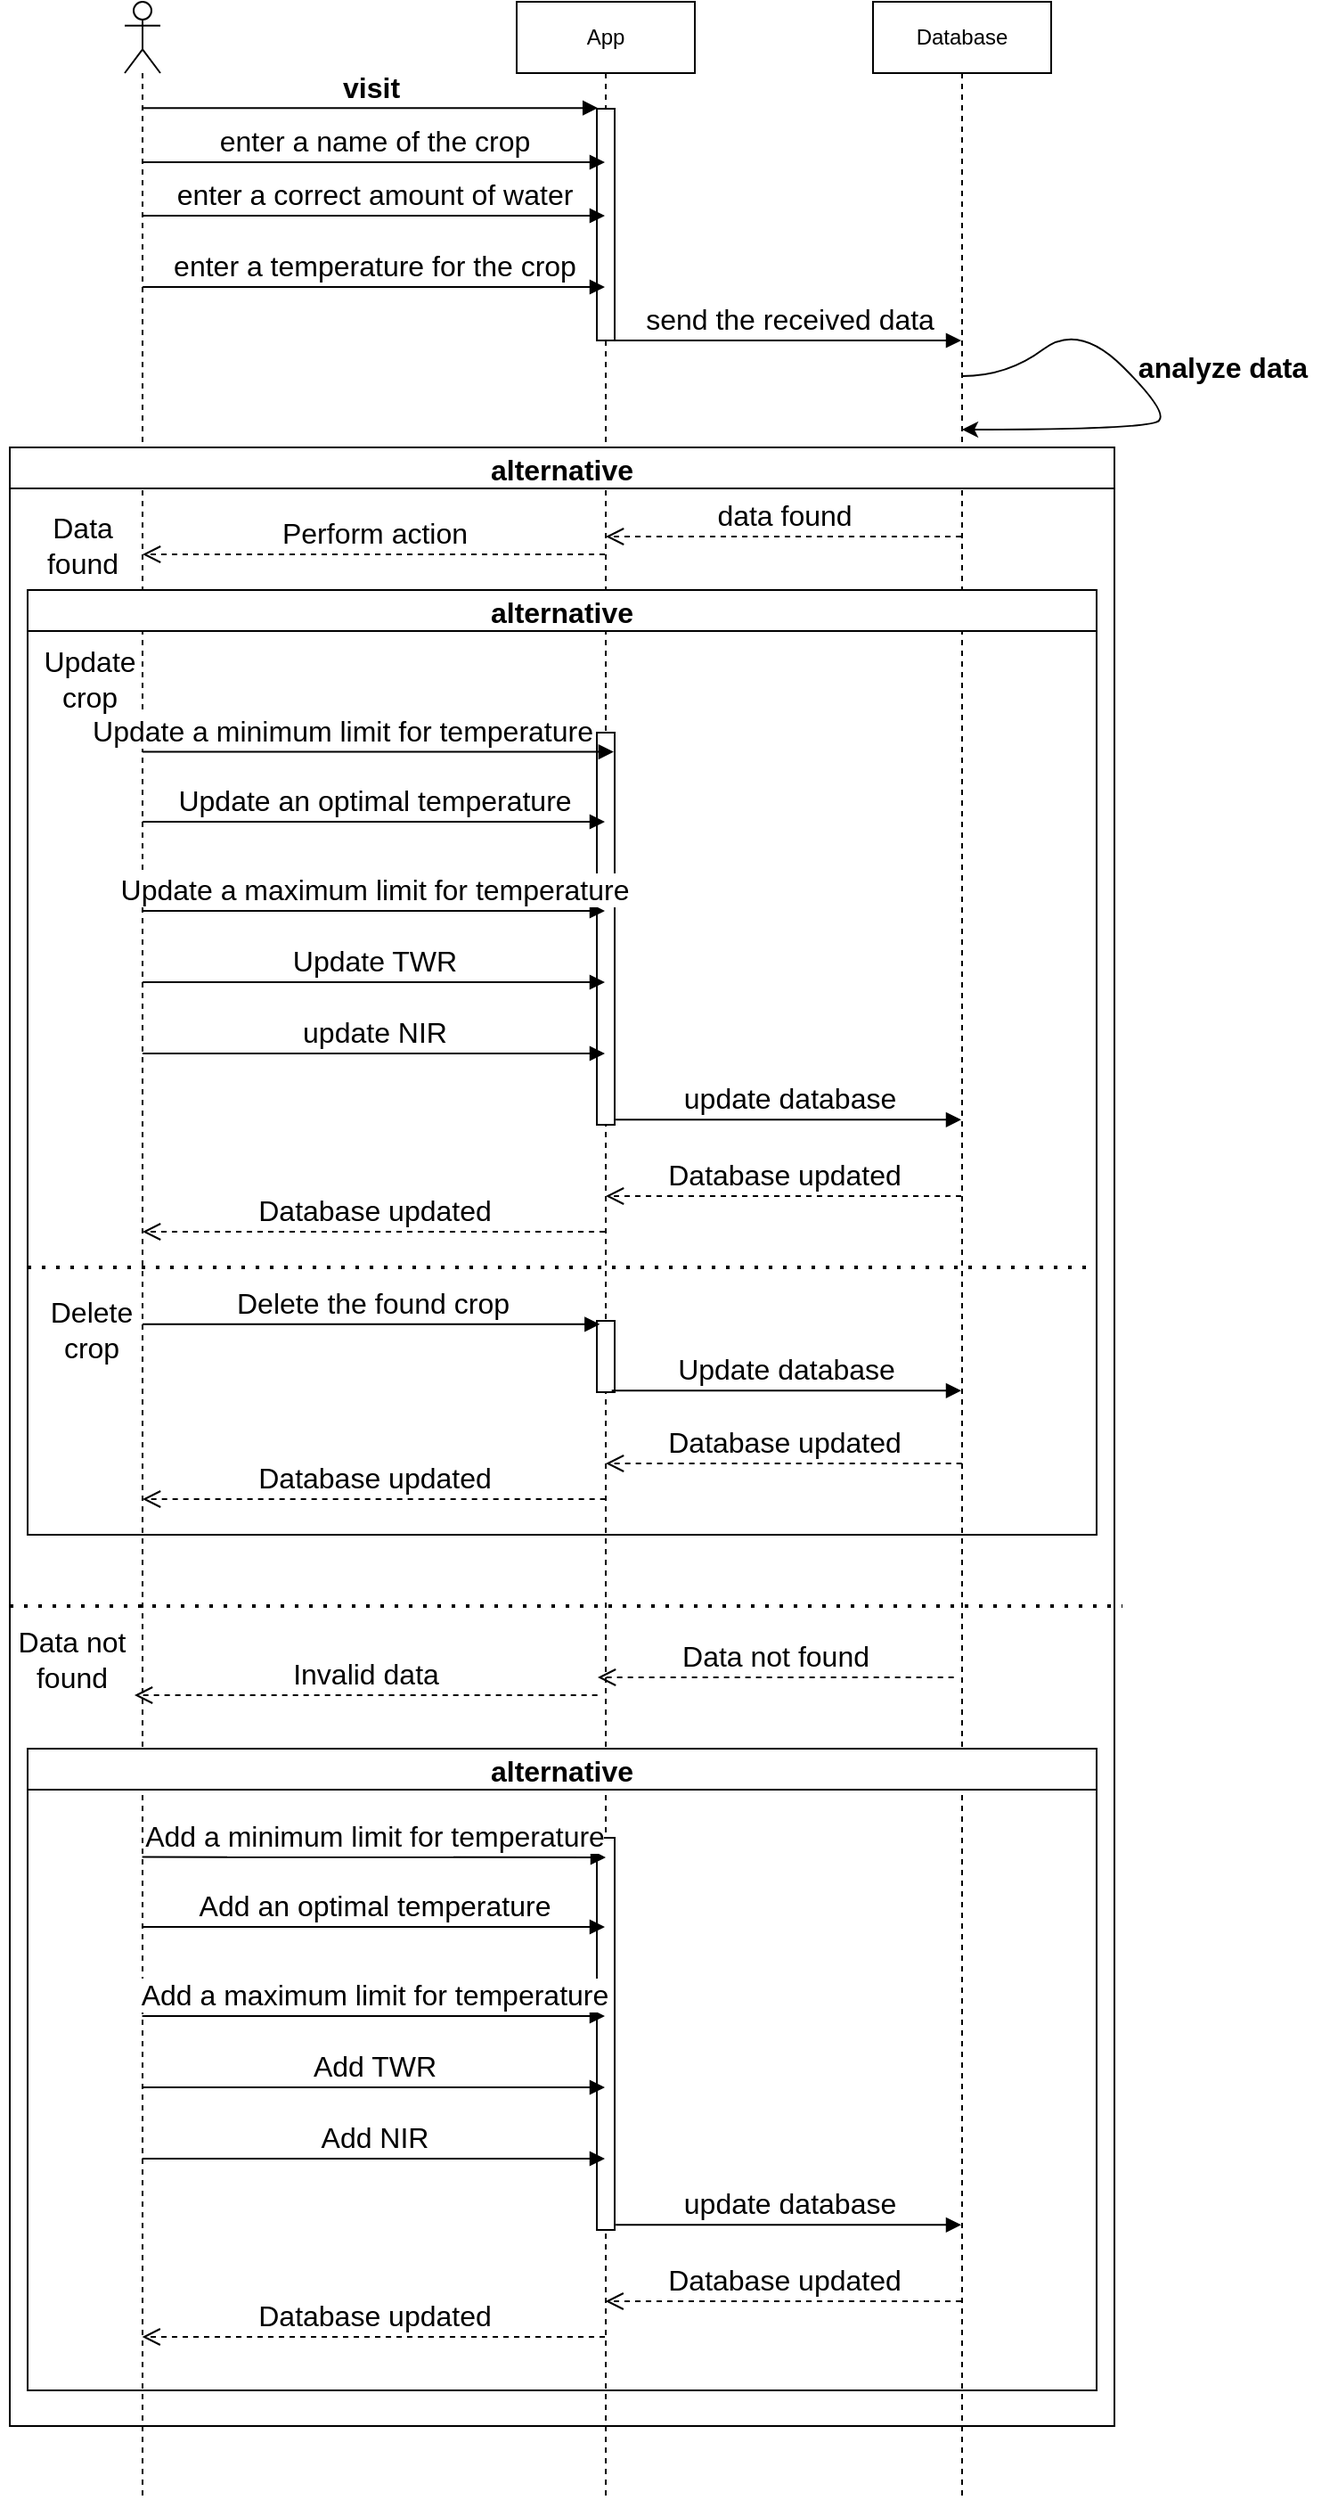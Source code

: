 <mxfile version="20.3.0" type="device"><diagram id="PrUrs9yTSPipev707Or2" name="Page-1"><mxGraphModel dx="2583" dy="1562" grid="1" gridSize="10" guides="1" tooltips="1" connect="1" arrows="1" fold="1" page="1" pageScale="1" pageWidth="850" pageHeight="1100" math="0" shadow="0"><root><mxCell id="0"/><mxCell id="1" parent="0"/><mxCell id="tI7hzi3cs_flbngN8jro-1" value="" style="shape=umlLifeline;participant=umlActor;perimeter=lifelinePerimeter;whiteSpace=wrap;html=1;container=1;collapsible=0;recursiveResize=0;verticalAlign=top;spacingTop=36;outlineConnect=0;" vertex="1" parent="1"><mxGeometry x="160" y="70" width="20" height="1400" as="geometry"/></mxCell><mxCell id="tI7hzi3cs_flbngN8jro-2" value="App" style="shape=umlLifeline;perimeter=lifelinePerimeter;whiteSpace=wrap;html=1;container=1;collapsible=0;recursiveResize=0;outlineConnect=0;" vertex="1" parent="1"><mxGeometry x="380" y="70" width="100" height="1400" as="geometry"/></mxCell><mxCell id="tI7hzi3cs_flbngN8jro-4" value="" style="html=1;points=[];perimeter=orthogonalPerimeter;" vertex="1" parent="tI7hzi3cs_flbngN8jro-2"><mxGeometry x="45" y="60" width="10" height="130" as="geometry"/></mxCell><mxCell id="tI7hzi3cs_flbngN8jro-3" value="Database" style="shape=umlLifeline;perimeter=lifelinePerimeter;whiteSpace=wrap;html=1;container=1;collapsible=0;recursiveResize=0;outlineConnect=0;" vertex="1" parent="1"><mxGeometry x="580" y="70" width="100" height="1400" as="geometry"/></mxCell><mxCell id="tI7hzi3cs_flbngN8jro-5" value="&lt;span style=&quot;font-size: 16px;&quot;&gt;&lt;b&gt;visit&lt;/b&gt;&lt;/span&gt;" style="html=1;verticalAlign=bottom;endArrow=block;rounded=0;entryX=0.06;entryY=-0.003;entryDx=0;entryDy=0;entryPerimeter=0;" edge="1" parent="1" source="tI7hzi3cs_flbngN8jro-1" target="tI7hzi3cs_flbngN8jro-4"><mxGeometry width="80" relative="1" as="geometry"><mxPoint x="230" y="150" as="sourcePoint"/><mxPoint x="310" y="150" as="targetPoint"/></mxGeometry></mxCell><mxCell id="tI7hzi3cs_flbngN8jro-6" value="enter a name of the crop" style="html=1;verticalAlign=bottom;endArrow=block;rounded=0;strokeWidth=1;fontSize=16;" edge="1" parent="1" source="tI7hzi3cs_flbngN8jro-1" target="tI7hzi3cs_flbngN8jro-2"><mxGeometry width="80" relative="1" as="geometry"><mxPoint x="240" y="180" as="sourcePoint"/><mxPoint x="400" y="160" as="targetPoint"/><Array as="points"><mxPoint x="260" y="160"/></Array></mxGeometry></mxCell><mxCell id="tI7hzi3cs_flbngN8jro-7" value="enter a correct amount of water" style="html=1;verticalAlign=bottom;endArrow=block;rounded=0;strokeWidth=1;fontSize=16;" edge="1" parent="1" target="tI7hzi3cs_flbngN8jro-2"><mxGeometry width="80" relative="1" as="geometry"><mxPoint x="170.0" y="190" as="sourcePoint"/><mxPoint x="399.69" y="190" as="targetPoint"/><Array as="points"><mxPoint x="260.19" y="190"/></Array></mxGeometry></mxCell><mxCell id="tI7hzi3cs_flbngN8jro-8" value="enter a temperature for the crop" style="html=1;verticalAlign=bottom;endArrow=block;rounded=0;strokeWidth=1;fontSize=16;" edge="1" parent="1" target="tI7hzi3cs_flbngN8jro-2"><mxGeometry width="80" relative="1" as="geometry"><mxPoint x="170.0" y="230" as="sourcePoint"/><mxPoint x="399.69" y="230" as="targetPoint"/><Array as="points"><mxPoint x="260.19" y="230"/></Array></mxGeometry></mxCell><mxCell id="tI7hzi3cs_flbngN8jro-9" value="send the received data" style="html=1;verticalAlign=bottom;endArrow=block;rounded=0;strokeWidth=1;fontSize=16;" edge="1" parent="1" source="tI7hzi3cs_flbngN8jro-4" target="tI7hzi3cs_flbngN8jro-3"><mxGeometry width="80" relative="1" as="geometry"><mxPoint x="460" y="250" as="sourcePoint"/><mxPoint x="540" y="250" as="targetPoint"/><Array as="points"><mxPoint x="510" y="260"/></Array></mxGeometry></mxCell><mxCell id="tI7hzi3cs_flbngN8jro-10" value="alternative" style="swimlane;fontSize=16;" vertex="1" parent="1"><mxGeometry x="95.5" y="320" width="620" height="1110" as="geometry"/></mxCell><mxCell id="tI7hzi3cs_flbngN8jro-15" value="Data&lt;br&gt;found" style="text;html=1;align=center;verticalAlign=middle;resizable=0;points=[];autosize=1;strokeColor=none;fillColor=none;fontSize=16;" vertex="1" parent="tI7hzi3cs_flbngN8jro-10"><mxGeometry x="10" y="30" width="60" height="50" as="geometry"/></mxCell><mxCell id="tI7hzi3cs_flbngN8jro-18" value="alternative" style="swimlane;fontSize=16;" vertex="1" parent="tI7hzi3cs_flbngN8jro-10"><mxGeometry x="10" y="80" width="600" height="530" as="geometry"/></mxCell><mxCell id="tI7hzi3cs_flbngN8jro-29" value="Delete&lt;br&gt;crop" style="text;html=1;align=center;verticalAlign=middle;resizable=0;points=[];autosize=1;strokeColor=none;fillColor=none;fontSize=16;" vertex="1" parent="tI7hzi3cs_flbngN8jro-18"><mxGeometry y="390" width="70" height="50" as="geometry"/></mxCell><mxCell id="tI7hzi3cs_flbngN8jro-28" value="" style="endArrow=none;dashed=1;html=1;dashPattern=1 3;strokeWidth=2;rounded=0;fontSize=16;elbow=vertical;" edge="1" parent="tI7hzi3cs_flbngN8jro-18"><mxGeometry width="50" height="50" relative="1" as="geometry"><mxPoint y="380" as="sourcePoint"/><mxPoint x="600" y="380" as="targetPoint"/></mxGeometry></mxCell><mxCell id="tI7hzi3cs_flbngN8jro-31" value="" style="html=1;points=[];perimeter=orthogonalPerimeter;fontSize=16;" vertex="1" parent="tI7hzi3cs_flbngN8jro-18"><mxGeometry x="319.5" y="80" width="10" height="220" as="geometry"/></mxCell><mxCell id="tI7hzi3cs_flbngN8jro-36" value="" style="html=1;points=[];perimeter=orthogonalPerimeter;fontSize=16;" vertex="1" parent="tI7hzi3cs_flbngN8jro-18"><mxGeometry x="319.5" y="410" width="10" height="40" as="geometry"/></mxCell><mxCell id="tI7hzi3cs_flbngN8jro-38" value="Database updated" style="html=1;verticalAlign=bottom;endArrow=open;dashed=1;endSize=8;rounded=0;strokeWidth=1;fontSize=16;elbow=vertical;" edge="1" parent="tI7hzi3cs_flbngN8jro-18"><mxGeometry relative="1" as="geometry"><mxPoint x="524.33" y="490" as="sourcePoint"/><mxPoint x="324.497" y="490" as="targetPoint"/><Array as="points"><mxPoint x="384.83" y="490"/></Array></mxGeometry></mxCell><mxCell id="tI7hzi3cs_flbngN8jro-39" value="Database updated" style="html=1;verticalAlign=bottom;endArrow=open;dashed=1;endSize=8;rounded=0;strokeWidth=1;fontSize=16;elbow=vertical;" edge="1" parent="tI7hzi3cs_flbngN8jro-18"><mxGeometry relative="1" as="geometry"><mxPoint x="324.33" y="510" as="sourcePoint"/><mxPoint x="64.497" y="510" as="targetPoint"/><Array as="points"><mxPoint x="165.02" y="510"/></Array></mxGeometry></mxCell><mxCell id="tI7hzi3cs_flbngN8jro-40" value="" style="endArrow=none;dashed=1;html=1;dashPattern=1 3;strokeWidth=2;rounded=0;fontSize=16;elbow=vertical;" edge="1" parent="tI7hzi3cs_flbngN8jro-10"><mxGeometry width="50" height="50" relative="1" as="geometry"><mxPoint y="650" as="sourcePoint"/><mxPoint x="624.5" y="650" as="targetPoint"/></mxGeometry></mxCell><mxCell id="tI7hzi3cs_flbngN8jro-54" value="Data not found" style="html=1;verticalAlign=bottom;endArrow=open;dashed=1;endSize=8;rounded=0;strokeWidth=1;fontSize=16;elbow=vertical;" edge="1" parent="tI7hzi3cs_flbngN8jro-10"><mxGeometry relative="1" as="geometry"><mxPoint x="529.83" y="690" as="sourcePoint"/><mxPoint x="329.997" y="690" as="targetPoint"/><Array as="points"><mxPoint x="400.33" y="690"/></Array></mxGeometry></mxCell><mxCell id="tI7hzi3cs_flbngN8jro-55" value="Invalid data" style="html=1;verticalAlign=bottom;endArrow=open;dashed=1;endSize=8;rounded=0;strokeWidth=1;fontSize=16;elbow=vertical;" edge="1" parent="tI7hzi3cs_flbngN8jro-10"><mxGeometry relative="1" as="geometry"><mxPoint x="329.83" y="700" as="sourcePoint"/><mxPoint x="69.997" y="700" as="targetPoint"/><Array as="points"><mxPoint x="140.33" y="700"/></Array></mxGeometry></mxCell><mxCell id="tI7hzi3cs_flbngN8jro-71" value="alternative" style="swimlane;fontSize=16;" vertex="1" parent="tI7hzi3cs_flbngN8jro-10"><mxGeometry x="10" y="730" width="600" height="360" as="geometry"/></mxCell><mxCell id="tI7hzi3cs_flbngN8jro-82" value="" style="html=1;points=[];perimeter=orthogonalPerimeter;fontSize=16;" vertex="1" parent="tI7hzi3cs_flbngN8jro-10"><mxGeometry x="329.5" y="780" width="10" height="220" as="geometry"/></mxCell><mxCell id="tI7hzi3cs_flbngN8jro-83" value="Add an optimal temperature" style="html=1;verticalAlign=bottom;endArrow=block;rounded=0;strokeWidth=1;fontSize=16;elbow=vertical;" edge="1" parent="tI7hzi3cs_flbngN8jro-10"><mxGeometry width="80" relative="1" as="geometry"><mxPoint x="74.31" y="830" as="sourcePoint"/><mxPoint x="334" y="830" as="targetPoint"/><Array as="points"><mxPoint x="144.5" y="830"/></Array></mxGeometry></mxCell><mxCell id="tI7hzi3cs_flbngN8jro-84" value="Add a maximum limit for temperature" style="html=1;verticalAlign=bottom;endArrow=block;rounded=0;strokeWidth=1;fontSize=16;elbow=vertical;" edge="1" parent="tI7hzi3cs_flbngN8jro-10"><mxGeometry width="80" relative="1" as="geometry"><mxPoint x="74.31" y="880" as="sourcePoint"/><mxPoint x="334" y="880" as="targetPoint"/><Array as="points"><mxPoint x="150" y="880"/></Array></mxGeometry></mxCell><mxCell id="tI7hzi3cs_flbngN8jro-85" value="Add TWR" style="html=1;verticalAlign=bottom;endArrow=block;rounded=0;strokeWidth=1;fontSize=16;elbow=vertical;" edge="1" parent="tI7hzi3cs_flbngN8jro-10"><mxGeometry width="80" relative="1" as="geometry"><mxPoint x="74.31" y="920" as="sourcePoint"/><mxPoint x="334" y="920" as="targetPoint"/><Array as="points"><mxPoint x="144.5" y="920"/></Array></mxGeometry></mxCell><mxCell id="tI7hzi3cs_flbngN8jro-86" value="Add NIR" style="html=1;verticalAlign=bottom;endArrow=block;rounded=0;strokeWidth=1;fontSize=16;elbow=vertical;" edge="1" parent="tI7hzi3cs_flbngN8jro-10"><mxGeometry width="80" relative="1" as="geometry"><mxPoint x="74.31" y="960" as="sourcePoint"/><mxPoint x="334" y="960" as="targetPoint"/><Array as="points"><mxPoint x="140.19" y="960"/></Array></mxGeometry></mxCell><mxCell id="tI7hzi3cs_flbngN8jro-87" value="update database" style="html=1;verticalAlign=bottom;endArrow=block;rounded=0;strokeWidth=1;fontSize=16;elbow=vertical;exitX=1.055;exitY=0.987;exitDx=0;exitDy=0;exitPerimeter=0;" edge="1" parent="tI7hzi3cs_flbngN8jro-10" source="tI7hzi3cs_flbngN8jro-82"><mxGeometry width="80" relative="1" as="geometry"><mxPoint x="364.5" y="980" as="sourcePoint"/><mxPoint x="534" y="997.14" as="targetPoint"/></mxGeometry></mxCell><mxCell id="tI7hzi3cs_flbngN8jro-88" value="Database updated" style="html=1;verticalAlign=bottom;endArrow=open;dashed=1;endSize=8;rounded=0;strokeWidth=1;fontSize=16;elbow=vertical;" edge="1" parent="tI7hzi3cs_flbngN8jro-10"><mxGeometry relative="1" as="geometry"><mxPoint x="534" y="1040" as="sourcePoint"/><mxPoint x="334.31" y="1040" as="targetPoint"/><Array as="points"><mxPoint x="394.5" y="1040"/></Array></mxGeometry></mxCell><mxCell id="tI7hzi3cs_flbngN8jro-89" value="Database updated" style="html=1;verticalAlign=bottom;endArrow=open;dashed=1;endSize=8;rounded=0;strokeWidth=1;fontSize=16;elbow=vertical;" edge="1" parent="tI7hzi3cs_flbngN8jro-10"><mxGeometry relative="1" as="geometry"><mxPoint x="334" y="1060" as="sourcePoint"/><mxPoint x="74.31" y="1060" as="targetPoint"/><Array as="points"><mxPoint x="174.69" y="1060"/></Array></mxGeometry></mxCell><mxCell id="tI7hzi3cs_flbngN8jro-90" value="Add a minimum limit for temperature" style="html=1;verticalAlign=bottom;endArrow=block;rounded=0;strokeWidth=1;fontSize=16;elbow=vertical;" edge="1" parent="tI7hzi3cs_flbngN8jro-10"><mxGeometry x="0.001" width="80" relative="1" as="geometry"><mxPoint x="74.31" y="790.78" as="sourcePoint"/><mxPoint x="334.5" y="791" as="targetPoint"/><mxPoint as="offset"/></mxGeometry></mxCell><mxCell id="tI7hzi3cs_flbngN8jro-13" value="" style="curved=1;endArrow=classic;html=1;rounded=0;fontSize=16;" edge="1" parent="1" source="tI7hzi3cs_flbngN8jro-3" target="tI7hzi3cs_flbngN8jro-3"><mxGeometry width="50" height="50" relative="1" as="geometry"><mxPoint x="650" y="280" as="sourcePoint"/><mxPoint x="650" y="310" as="targetPoint"/><Array as="points"><mxPoint x="655.5" y="280"/><mxPoint x="695.5" y="250"/><mxPoint x="745.5" y="300"/><mxPoint x="735.5" y="310"/></Array></mxGeometry></mxCell><mxCell id="tI7hzi3cs_flbngN8jro-14" value="analyze data" style="text;html=1;align=center;verticalAlign=middle;resizable=0;points=[];autosize=1;strokeColor=none;fillColor=none;fontSize=16;fontStyle=1" vertex="1" parent="1"><mxGeometry x="715.5" y="260" width="120" height="30" as="geometry"/></mxCell><mxCell id="tI7hzi3cs_flbngN8jro-16" value="data found" style="html=1;verticalAlign=bottom;endArrow=open;dashed=1;endSize=8;rounded=0;strokeWidth=1;fontSize=16;elbow=vertical;" edge="1" parent="1" source="tI7hzi3cs_flbngN8jro-3" target="tI7hzi3cs_flbngN8jro-2"><mxGeometry relative="1" as="geometry"><mxPoint x="590" y="380" as="sourcePoint"/><mxPoint x="510" y="380" as="targetPoint"/><Array as="points"><mxPoint x="500" y="370"/></Array></mxGeometry></mxCell><mxCell id="tI7hzi3cs_flbngN8jro-17" value="Perform action" style="html=1;verticalAlign=bottom;endArrow=open;dashed=1;endSize=8;rounded=0;strokeWidth=1;fontSize=16;elbow=vertical;" edge="1" parent="1" source="tI7hzi3cs_flbngN8jro-2" target="tI7hzi3cs_flbngN8jro-1"><mxGeometry relative="1" as="geometry"><mxPoint x="370" y="390" as="sourcePoint"/><mxPoint x="290" y="390" as="targetPoint"/><Array as="points"><mxPoint x="240" y="380"/></Array></mxGeometry></mxCell><mxCell id="tI7hzi3cs_flbngN8jro-19" value="Update&lt;br&gt;crop" style="text;html=1;align=center;verticalAlign=middle;resizable=0;points=[];autosize=1;strokeColor=none;fillColor=none;fontSize=16;" vertex="1" parent="1"><mxGeometry x="100" y="425" width="80" height="50" as="geometry"/></mxCell><mxCell id="tI7hzi3cs_flbngN8jro-22" value="Update an optimal temperature" style="html=1;verticalAlign=bottom;endArrow=block;rounded=0;strokeWidth=1;fontSize=16;elbow=vertical;" edge="1" parent="1" source="tI7hzi3cs_flbngN8jro-1" target="tI7hzi3cs_flbngN8jro-2"><mxGeometry width="80" relative="1" as="geometry"><mxPoint x="166.0" y="520" as="sourcePoint"/><mxPoint x="425.32" y="520" as="targetPoint"/><Array as="points"><mxPoint x="240" y="530"/></Array></mxGeometry></mxCell><mxCell id="tI7hzi3cs_flbngN8jro-23" value="Update a maximum limit for temperature" style="html=1;verticalAlign=bottom;endArrow=block;rounded=0;strokeWidth=1;fontSize=16;elbow=vertical;" edge="1" parent="1" source="tI7hzi3cs_flbngN8jro-1" target="tI7hzi3cs_flbngN8jro-2"><mxGeometry width="80" relative="1" as="geometry"><mxPoint x="175.31" y="580" as="sourcePoint"/><mxPoint x="410" y="580" as="targetPoint"/><Array as="points"><mxPoint x="245.5" y="580"/></Array></mxGeometry></mxCell><mxCell id="tI7hzi3cs_flbngN8jro-24" value="Update TWR" style="html=1;verticalAlign=bottom;endArrow=block;rounded=0;strokeWidth=1;fontSize=16;elbow=vertical;" edge="1" parent="1" source="tI7hzi3cs_flbngN8jro-1" target="tI7hzi3cs_flbngN8jro-2"><mxGeometry width="80" relative="1" as="geometry"><mxPoint x="210" y="630" as="sourcePoint"/><mxPoint x="290" y="630" as="targetPoint"/><Array as="points"><mxPoint x="240" y="620"/></Array></mxGeometry></mxCell><mxCell id="tI7hzi3cs_flbngN8jro-25" value="update NIR" style="html=1;verticalAlign=bottom;endArrow=block;rounded=0;strokeWidth=1;fontSize=16;elbow=vertical;" edge="1" parent="1" source="tI7hzi3cs_flbngN8jro-1" target="tI7hzi3cs_flbngN8jro-2"><mxGeometry width="80" relative="1" as="geometry"><mxPoint x="190" y="660" as="sourcePoint"/><mxPoint x="425.19" y="660" as="targetPoint"/><Array as="points"><mxPoint x="235.69" y="660"/></Array></mxGeometry></mxCell><mxCell id="tI7hzi3cs_flbngN8jro-32" value="update database" style="html=1;verticalAlign=bottom;endArrow=block;rounded=0;strokeWidth=1;fontSize=16;elbow=vertical;exitX=1.055;exitY=0.987;exitDx=0;exitDy=0;exitPerimeter=0;" edge="1" parent="1" source="tI7hzi3cs_flbngN8jro-31" target="tI7hzi3cs_flbngN8jro-3"><mxGeometry width="80" relative="1" as="geometry"><mxPoint x="460" y="680" as="sourcePoint"/><mxPoint x="540" y="680" as="targetPoint"/></mxGeometry></mxCell><mxCell id="tI7hzi3cs_flbngN8jro-33" value="Database updated" style="html=1;verticalAlign=bottom;endArrow=open;dashed=1;endSize=8;rounded=0;strokeWidth=1;fontSize=16;elbow=vertical;" edge="1" parent="1" source="tI7hzi3cs_flbngN8jro-3" target="tI7hzi3cs_flbngN8jro-2"><mxGeometry relative="1" as="geometry"><mxPoint x="560" y="740" as="sourcePoint"/><mxPoint x="480" y="740" as="targetPoint"/><Array as="points"><mxPoint x="490" y="740"/></Array></mxGeometry></mxCell><mxCell id="tI7hzi3cs_flbngN8jro-34" value="Database updated" style="html=1;verticalAlign=bottom;endArrow=open;dashed=1;endSize=8;rounded=0;strokeWidth=1;fontSize=16;elbow=vertical;" edge="1" parent="1" source="tI7hzi3cs_flbngN8jro-2" target="tI7hzi3cs_flbngN8jro-1"><mxGeometry relative="1" as="geometry"><mxPoint x="409.69" y="760" as="sourcePoint"/><mxPoint x="210.0" y="760" as="targetPoint"/><Array as="points"><mxPoint x="270.19" y="760"/></Array></mxGeometry></mxCell><mxCell id="tI7hzi3cs_flbngN8jro-21" value="Update a minimum limit for temperature" style="html=1;verticalAlign=bottom;endArrow=block;rounded=0;strokeWidth=1;fontSize=16;elbow=vertical;entryX=0.945;entryY=0.049;entryDx=0;entryDy=0;entryPerimeter=0;" edge="1" parent="1" source="tI7hzi3cs_flbngN8jro-1" target="tI7hzi3cs_flbngN8jro-31"><mxGeometry x="-0.153" width="80" relative="1" as="geometry"><mxPoint x="180" y="490" as="sourcePoint"/><mxPoint x="430" y="490" as="targetPoint"/><mxPoint as="offset"/></mxGeometry></mxCell><mxCell id="tI7hzi3cs_flbngN8jro-35" value="Delete the found crop" style="html=1;verticalAlign=bottom;endArrow=block;rounded=0;strokeWidth=1;fontSize=16;elbow=vertical;entryX=0.167;entryY=0.048;entryDx=0;entryDy=0;entryPerimeter=0;" edge="1" parent="1" source="tI7hzi3cs_flbngN8jro-1" target="tI7hzi3cs_flbngN8jro-36"><mxGeometry width="80" relative="1" as="geometry"><mxPoint x="290" y="814.58" as="sourcePoint"/><mxPoint x="370" y="814.58" as="targetPoint"/></mxGeometry></mxCell><mxCell id="tI7hzi3cs_flbngN8jro-37" value="Update database" style="html=1;verticalAlign=bottom;endArrow=block;rounded=0;strokeWidth=1;fontSize=16;elbow=vertical;exitX=0.833;exitY=0.979;exitDx=0;exitDy=0;exitPerimeter=0;" edge="1" parent="1" source="tI7hzi3cs_flbngN8jro-36" target="tI7hzi3cs_flbngN8jro-3"><mxGeometry width="80" relative="1" as="geometry"><mxPoint x="470" y="830" as="sourcePoint"/><mxPoint x="550" y="830" as="targetPoint"/></mxGeometry></mxCell><mxCell id="tI7hzi3cs_flbngN8jro-41" value="Data not&lt;br&gt;found" style="text;html=1;align=center;verticalAlign=middle;resizable=0;points=[];autosize=1;strokeColor=none;fillColor=none;fontSize=16;" vertex="1" parent="1"><mxGeometry x="90" y="975" width="80" height="50" as="geometry"/></mxCell></root></mxGraphModel></diagram></mxfile>